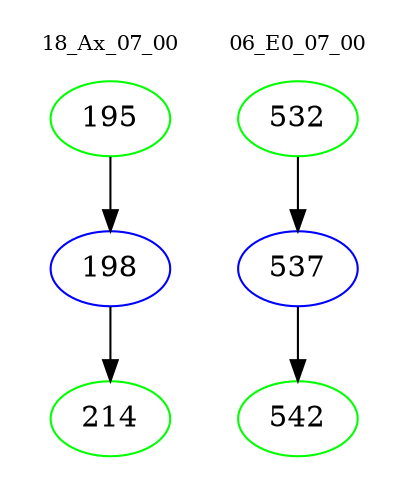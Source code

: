 digraph{
subgraph cluster_0 {
color = white
label = "18_Ax_07_00";
fontsize=10;
T0_195 [label="195", color="green"]
T0_195 -> T0_198 [color="black"]
T0_198 [label="198", color="blue"]
T0_198 -> T0_214 [color="black"]
T0_214 [label="214", color="green"]
}
subgraph cluster_1 {
color = white
label = "06_E0_07_00";
fontsize=10;
T1_532 [label="532", color="green"]
T1_532 -> T1_537 [color="black"]
T1_537 [label="537", color="blue"]
T1_537 -> T1_542 [color="black"]
T1_542 [label="542", color="green"]
}
}
